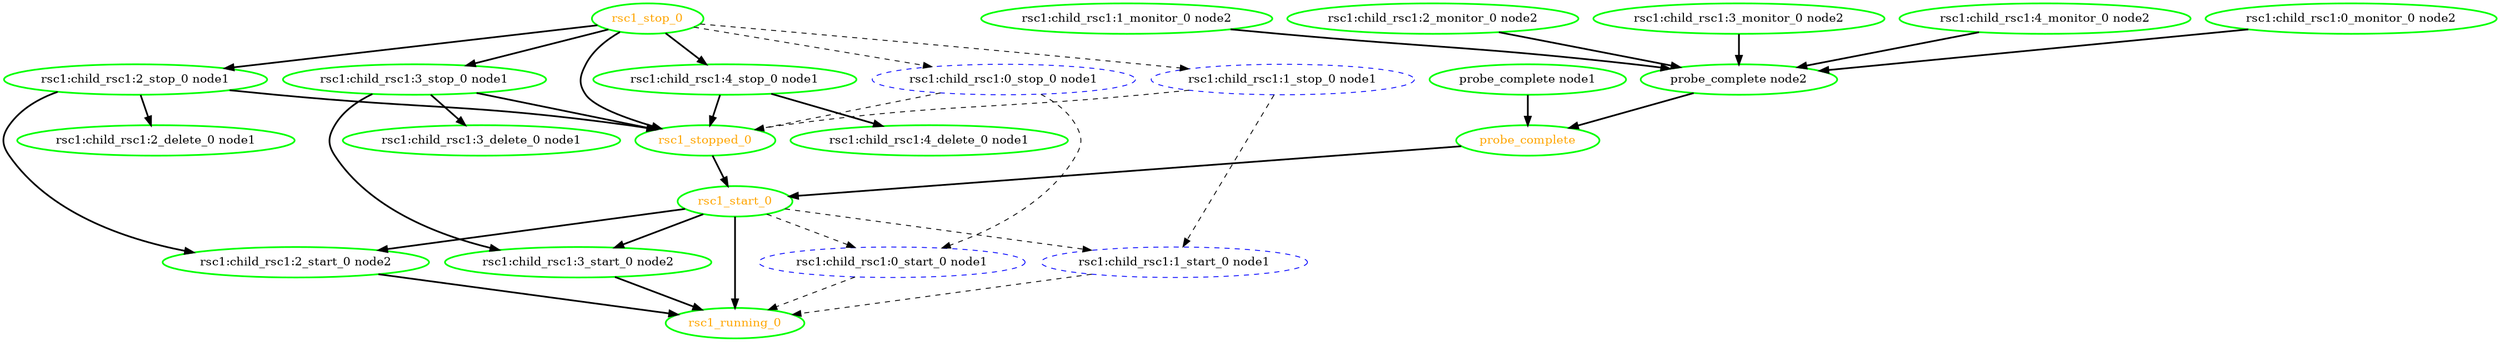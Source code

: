 digraph "g" {
	size = "30,30"
"probe_complete" [ style=bold color="green" fontcolor="orange" ]
"probe_complete node1" [ style=bold color="green" fontcolor="black" ]
"probe_complete node2" [ style=bold color="green" fontcolor="black" ]
"rsc1:child_rsc1:0_monitor_0 node2" [ style=bold color="green" fontcolor="black" ]
"rsc1:child_rsc1:1_monitor_0 node2" [ style=bold color="green" fontcolor="black" ]
"rsc1:child_rsc1:2_monitor_0 node2" [ style=bold color="green" fontcolor="black" ]
"rsc1:child_rsc1:3_monitor_0 node2" [ style=bold color="green" fontcolor="black" ]
"rsc1:child_rsc1:4_monitor_0 node2" [ style=bold color="green" fontcolor="black" ]
"rsc1:child_rsc1:0_stop_0 node1" [ style="dashed" color="blue" fontcolor="black" ]
"rsc1:child_rsc1:0_start_0 node1" [ style="dashed" color="blue" fontcolor="black" ]
"rsc1:child_rsc1:1_stop_0 node1" [ style="dashed" color="blue" fontcolor="black" ]
"rsc1:child_rsc1:1_start_0 node1" [ style="dashed" color="blue" fontcolor="black" ]
"rsc1:child_rsc1:2_stop_0 node1" [ style=bold color="green" fontcolor="black" ]
"rsc1:child_rsc1:2_start_0 node2" [ style=bold color="green" fontcolor="black" ]
"rsc1:child_rsc1:2_delete_0 node1" [ style=bold color="green" fontcolor="black" ]
"rsc1:child_rsc1:3_stop_0 node1" [ style=bold color="green" fontcolor="black" ]
"rsc1:child_rsc1:3_start_0 node2" [ style=bold color="green" fontcolor="black" ]
"rsc1:child_rsc1:3_delete_0 node1" [ style=bold color="green" fontcolor="black" ]
"rsc1:child_rsc1:4_stop_0 node1" [ style=bold color="green" fontcolor="black" ]
"rsc1:child_rsc1:4_delete_0 node1" [ style=bold color="green" fontcolor="black" ]
"rsc1_start_0" [ style=bold color="green" fontcolor="orange" ]
"rsc1_running_0" [ style=bold color="green" fontcolor="orange" ]
"rsc1_stop_0" [ style=bold color="green" fontcolor="orange" ]
"rsc1_stopped_0" [ style=bold color="green" fontcolor="orange" ]
"probe_complete node1" -> "probe_complete" [ style = bold]
"probe_complete node2" -> "probe_complete" [ style = bold]
"rsc1:child_rsc1:0_monitor_0 node2" -> "probe_complete node2" [ style = bold]
"rsc1:child_rsc1:1_monitor_0 node2" -> "probe_complete node2" [ style = bold]
"rsc1:child_rsc1:2_monitor_0 node2" -> "probe_complete node2" [ style = bold]
"rsc1:child_rsc1:3_monitor_0 node2" -> "probe_complete node2" [ style = bold]
"rsc1:child_rsc1:4_monitor_0 node2" -> "probe_complete node2" [ style = bold]
"rsc1_stop_0" -> "rsc1:child_rsc1:0_stop_0 node1" [ style = dashed]
"rsc1:child_rsc1:0_stop_0 node1" -> "rsc1:child_rsc1:0_start_0 node1" [ style = dashed]
"rsc1_start_0" -> "rsc1:child_rsc1:0_start_0 node1" [ style = dashed]
"rsc1_stop_0" -> "rsc1:child_rsc1:1_stop_0 node1" [ style = dashed]
"rsc1:child_rsc1:1_stop_0 node1" -> "rsc1:child_rsc1:1_start_0 node1" [ style = dashed]
"rsc1_start_0" -> "rsc1:child_rsc1:1_start_0 node1" [ style = dashed]
"rsc1_stop_0" -> "rsc1:child_rsc1:2_stop_0 node1" [ style = bold]
"rsc1:child_rsc1:2_stop_0 node1" -> "rsc1:child_rsc1:2_start_0 node2" [ style = bold]
"rsc1_start_0" -> "rsc1:child_rsc1:2_start_0 node2" [ style = bold]
"rsc1:child_rsc1:2_stop_0 node1" -> "rsc1:child_rsc1:2_delete_0 node1" [ style = bold]
"rsc1_stop_0" -> "rsc1:child_rsc1:3_stop_0 node1" [ style = bold]
"rsc1:child_rsc1:3_stop_0 node1" -> "rsc1:child_rsc1:3_start_0 node2" [ style = bold]
"rsc1_start_0" -> "rsc1:child_rsc1:3_start_0 node2" [ style = bold]
"rsc1:child_rsc1:3_stop_0 node1" -> "rsc1:child_rsc1:3_delete_0 node1" [ style = bold]
"rsc1_stop_0" -> "rsc1:child_rsc1:4_stop_0 node1" [ style = bold]
"rsc1:child_rsc1:4_stop_0 node1" -> "rsc1:child_rsc1:4_delete_0 node1" [ style = bold]
"probe_complete" -> "rsc1_start_0" [ style = bold]
"rsc1_stopped_0" -> "rsc1_start_0" [ style = bold]
"rsc1:child_rsc1:0_start_0 node1" -> "rsc1_running_0" [ style = dashed]
"rsc1:child_rsc1:1_start_0 node1" -> "rsc1_running_0" [ style = dashed]
"rsc1:child_rsc1:2_start_0 node2" -> "rsc1_running_0" [ style = bold]
"rsc1:child_rsc1:3_start_0 node2" -> "rsc1_running_0" [ style = bold]
"rsc1_start_0" -> "rsc1_running_0" [ style = bold]
"rsc1:child_rsc1:0_stop_0 node1" -> "rsc1_stopped_0" [ style = dashed]
"rsc1:child_rsc1:1_stop_0 node1" -> "rsc1_stopped_0" [ style = dashed]
"rsc1:child_rsc1:2_stop_0 node1" -> "rsc1_stopped_0" [ style = bold]
"rsc1:child_rsc1:3_stop_0 node1" -> "rsc1_stopped_0" [ style = bold]
"rsc1:child_rsc1:4_stop_0 node1" -> "rsc1_stopped_0" [ style = bold]
"rsc1_stop_0" -> "rsc1_stopped_0" [ style = bold]
}
